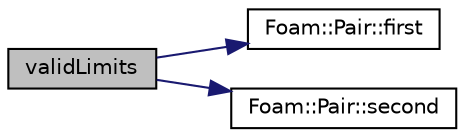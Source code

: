 digraph "validLimits"
{
  bgcolor="transparent";
  edge [fontname="Helvetica",fontsize="10",labelfontname="Helvetica",labelfontsize="10"];
  node [fontname="Helvetica",fontsize="10",shape=record];
  rankdir="LR";
  Node1 [label="validLimits",height=0.2,width=0.4,color="black", fillcolor="grey75", style="filled", fontcolor="black"];
  Node1 -> Node2 [color="midnightblue",fontsize="10",style="solid",fontname="Helvetica"];
  Node2 [label="Foam::Pair::first",height=0.2,width=0.4,color="black",URL="$a01759.html#a69ef5dddb2067ac3fb125632597a61b9",tooltip="Return first. "];
  Node1 -> Node3 [color="midnightblue",fontsize="10",style="solid",fontname="Helvetica"];
  Node3 [label="Foam::Pair::second",height=0.2,width=0.4,color="black",URL="$a01759.html#a4735f680939b3f5fec1e4a8d34549d6f",tooltip="Return second. "];
}
